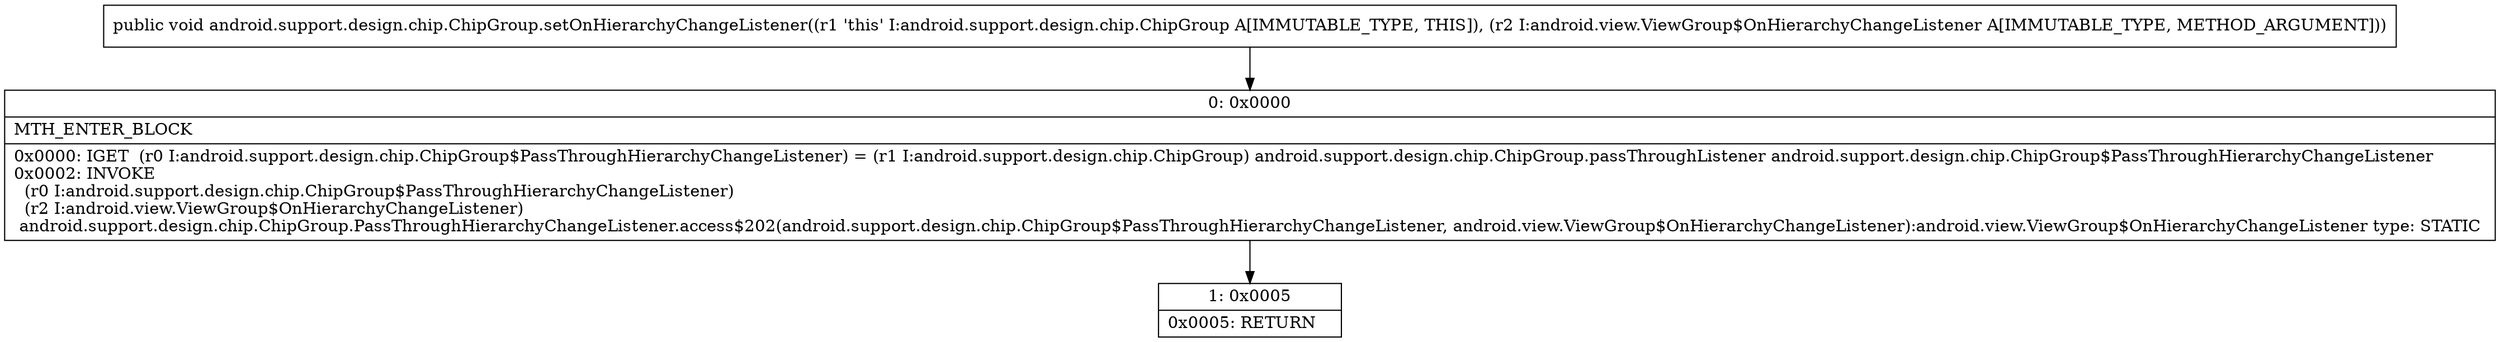 digraph "CFG forandroid.support.design.chip.ChipGroup.setOnHierarchyChangeListener(Landroid\/view\/ViewGroup$OnHierarchyChangeListener;)V" {
Node_0 [shape=record,label="{0\:\ 0x0000|MTH_ENTER_BLOCK\l|0x0000: IGET  (r0 I:android.support.design.chip.ChipGroup$PassThroughHierarchyChangeListener) = (r1 I:android.support.design.chip.ChipGroup) android.support.design.chip.ChipGroup.passThroughListener android.support.design.chip.ChipGroup$PassThroughHierarchyChangeListener \l0x0002: INVOKE  \l  (r0 I:android.support.design.chip.ChipGroup$PassThroughHierarchyChangeListener)\l  (r2 I:android.view.ViewGroup$OnHierarchyChangeListener)\l android.support.design.chip.ChipGroup.PassThroughHierarchyChangeListener.access$202(android.support.design.chip.ChipGroup$PassThroughHierarchyChangeListener, android.view.ViewGroup$OnHierarchyChangeListener):android.view.ViewGroup$OnHierarchyChangeListener type: STATIC \l}"];
Node_1 [shape=record,label="{1\:\ 0x0005|0x0005: RETURN   \l}"];
MethodNode[shape=record,label="{public void android.support.design.chip.ChipGroup.setOnHierarchyChangeListener((r1 'this' I:android.support.design.chip.ChipGroup A[IMMUTABLE_TYPE, THIS]), (r2 I:android.view.ViewGroup$OnHierarchyChangeListener A[IMMUTABLE_TYPE, METHOD_ARGUMENT])) }"];
MethodNode -> Node_0;
Node_0 -> Node_1;
}

